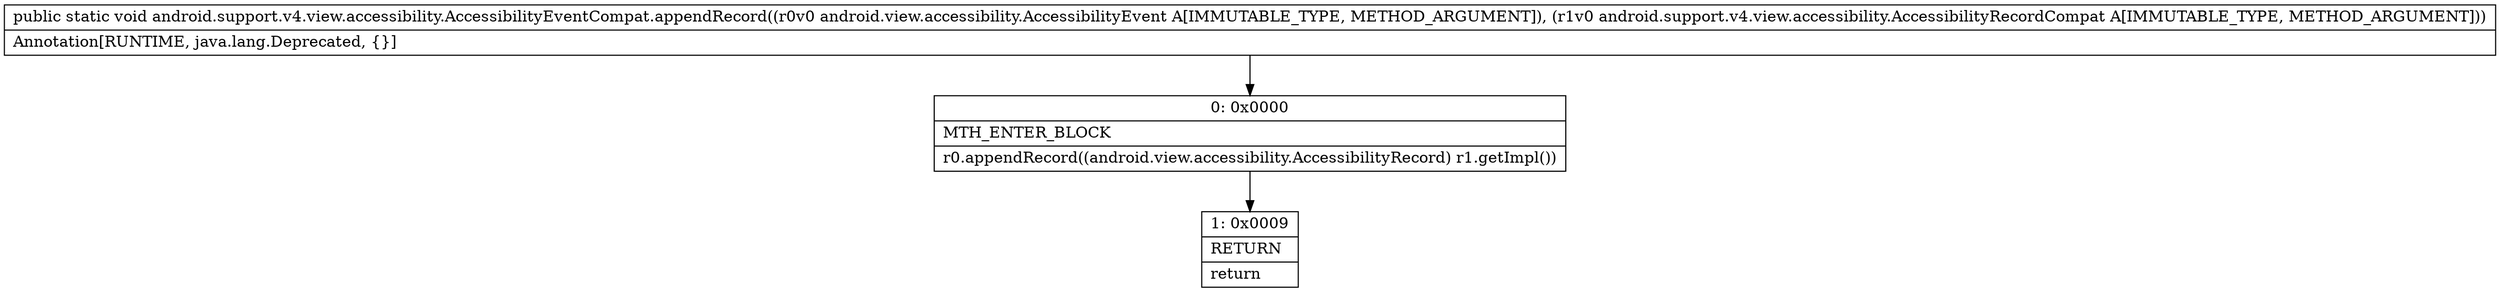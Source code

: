 digraph "CFG forandroid.support.v4.view.accessibility.AccessibilityEventCompat.appendRecord(Landroid\/view\/accessibility\/AccessibilityEvent;Landroid\/support\/v4\/view\/accessibility\/AccessibilityRecordCompat;)V" {
Node_0 [shape=record,label="{0\:\ 0x0000|MTH_ENTER_BLOCK\l|r0.appendRecord((android.view.accessibility.AccessibilityRecord) r1.getImpl())\l}"];
Node_1 [shape=record,label="{1\:\ 0x0009|RETURN\l|return\l}"];
MethodNode[shape=record,label="{public static void android.support.v4.view.accessibility.AccessibilityEventCompat.appendRecord((r0v0 android.view.accessibility.AccessibilityEvent A[IMMUTABLE_TYPE, METHOD_ARGUMENT]), (r1v0 android.support.v4.view.accessibility.AccessibilityRecordCompat A[IMMUTABLE_TYPE, METHOD_ARGUMENT]))  | Annotation[RUNTIME, java.lang.Deprecated, \{\}]\l}"];
MethodNode -> Node_0;
Node_0 -> Node_1;
}

